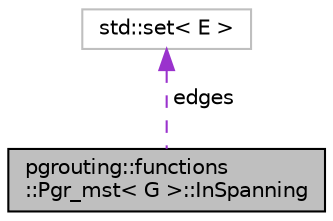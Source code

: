 digraph "pgrouting::functions::Pgr_mst&lt; G &gt;::InSpanning"
{
  edge [fontname="Helvetica",fontsize="10",labelfontname="Helvetica",labelfontsize="10"];
  node [fontname="Helvetica",fontsize="10",shape=record];
  Node1 [label="pgrouting::functions\l::Pgr_mst\< G \>::InSpanning",height=0.2,width=0.4,color="black", fillcolor="grey75", style="filled", fontcolor="black"];
  Node2 -> Node1 [dir="back",color="darkorchid3",fontsize="10",style="dashed",label=" edges" ,fontname="Helvetica"];
  Node2 [label="std::set\< E \>",height=0.2,width=0.4,color="grey75", fillcolor="white", style="filled"];
}
